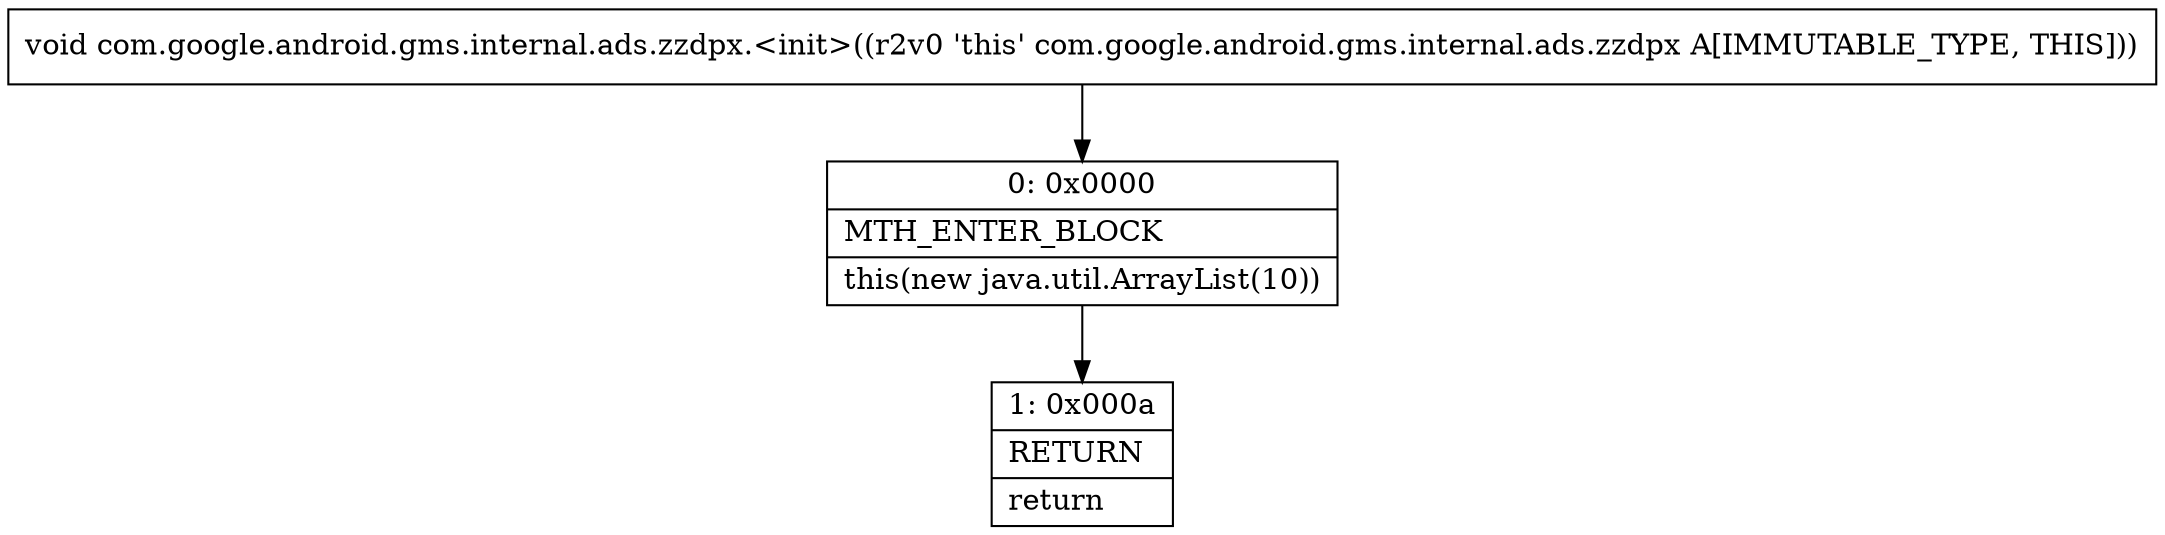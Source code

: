 digraph "CFG forcom.google.android.gms.internal.ads.zzdpx.\<init\>()V" {
Node_0 [shape=record,label="{0\:\ 0x0000|MTH_ENTER_BLOCK\l|this(new java.util.ArrayList(10))\l}"];
Node_1 [shape=record,label="{1\:\ 0x000a|RETURN\l|return\l}"];
MethodNode[shape=record,label="{void com.google.android.gms.internal.ads.zzdpx.\<init\>((r2v0 'this' com.google.android.gms.internal.ads.zzdpx A[IMMUTABLE_TYPE, THIS])) }"];
MethodNode -> Node_0;
Node_0 -> Node_1;
}

